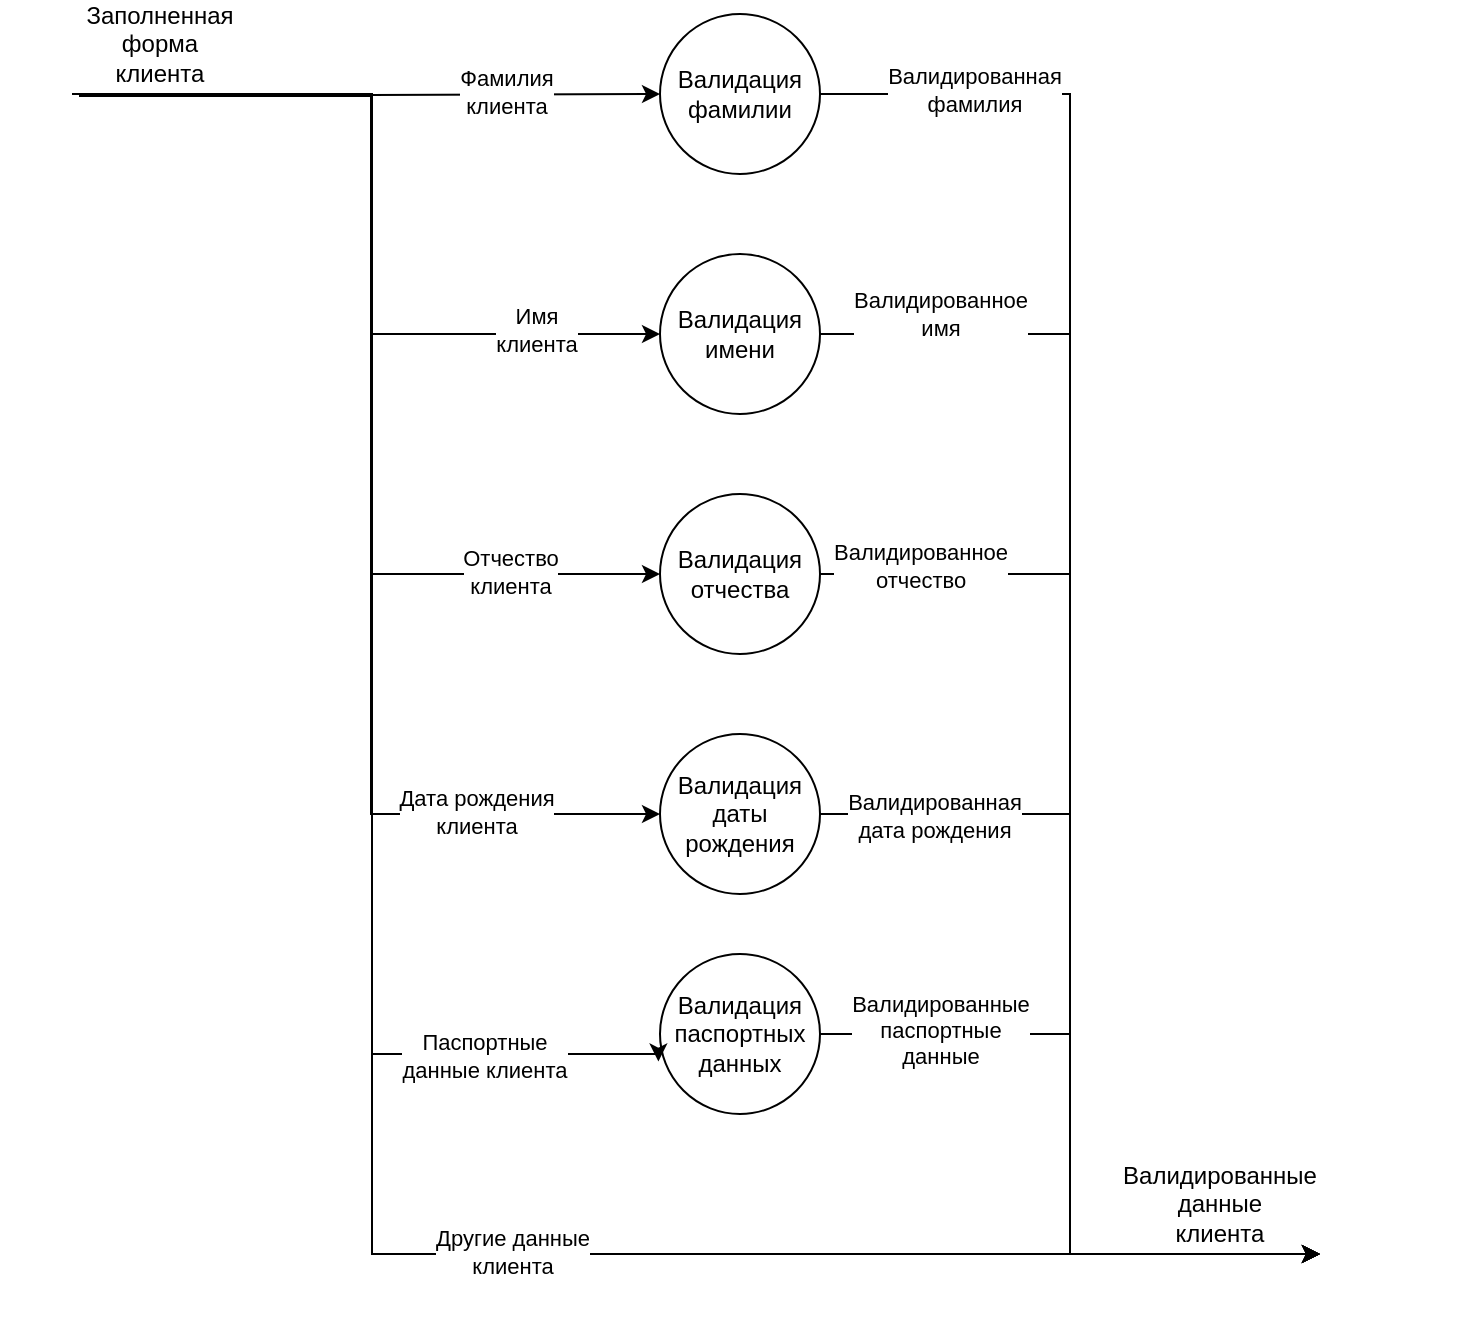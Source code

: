 <mxfile version="23.1.5" type="device">
  <diagram name="Page-1" id="b520641d-4fe3-3701-9064-5fc419738815">
    <mxGraphModel dx="925" dy="661" grid="1" gridSize="10" guides="1" tooltips="1" connect="1" arrows="1" fold="1" page="1" pageScale="1" pageWidth="1100" pageHeight="850" background="none" math="0" shadow="0">
      <root>
        <mxCell id="0" />
        <mxCell id="1" parent="0" />
        <mxCell id="UY2zkVMpI2LixMUomgGn-15" style="edgeStyle=orthogonalEdgeStyle;rounded=0;orthogonalLoop=1;jettySize=auto;html=1;exitX=1;exitY=0.5;exitDx=0;exitDy=0;entryX=0;entryY=0.5;entryDx=0;entryDy=0;" edge="1" parent="1" source="UY2zkVMpI2LixMUomgGn-1" target="UY2zkVMpI2LixMUomgGn-14">
          <mxGeometry relative="1" as="geometry" />
        </mxCell>
        <mxCell id="UY2zkVMpI2LixMUomgGn-29" value="Валидированная&lt;br&gt;фамилия" style="edgeLabel;html=1;align=center;verticalAlign=middle;resizable=0;points=[];" vertex="1" connectable="0" parent="UY2zkVMpI2LixMUomgGn-15">
          <mxGeometry x="-0.814" y="2" relative="1" as="geometry">
            <mxPoint as="offset" />
          </mxGeometry>
        </mxCell>
        <mxCell id="UY2zkVMpI2LixMUomgGn-1" value="Валидация&lt;br&gt;фамилии" style="ellipse;whiteSpace=wrap;html=1;aspect=fixed;" vertex="1" parent="1">
          <mxGeometry x="470" y="20" width="80" height="80" as="geometry" />
        </mxCell>
        <mxCell id="UY2zkVMpI2LixMUomgGn-16" style="edgeStyle=orthogonalEdgeStyle;rounded=0;orthogonalLoop=1;jettySize=auto;html=1;exitX=1;exitY=0.5;exitDx=0;exitDy=0;entryX=0;entryY=0.5;entryDx=0;entryDy=0;" edge="1" parent="1" source="UY2zkVMpI2LixMUomgGn-2" target="UY2zkVMpI2LixMUomgGn-14">
          <mxGeometry relative="1" as="geometry" />
        </mxCell>
        <mxCell id="UY2zkVMpI2LixMUomgGn-30" value="Валидированное&lt;br&gt;имя" style="edgeLabel;html=1;align=center;verticalAlign=middle;resizable=0;points=[];" vertex="1" connectable="0" parent="UY2zkVMpI2LixMUomgGn-16">
          <mxGeometry x="-0.91" y="-2" relative="1" as="geometry">
            <mxPoint x="28" y="-12" as="offset" />
          </mxGeometry>
        </mxCell>
        <mxCell id="UY2zkVMpI2LixMUomgGn-2" value="Валидация&lt;br&gt;имени" style="ellipse;whiteSpace=wrap;html=1;aspect=fixed;" vertex="1" parent="1">
          <mxGeometry x="470" y="140" width="80" height="80" as="geometry" />
        </mxCell>
        <mxCell id="UY2zkVMpI2LixMUomgGn-17" style="edgeStyle=orthogonalEdgeStyle;rounded=0;orthogonalLoop=1;jettySize=auto;html=1;exitX=1;exitY=0.5;exitDx=0;exitDy=0;entryX=0;entryY=0.5;entryDx=0;entryDy=0;" edge="1" parent="1" source="UY2zkVMpI2LixMUomgGn-3" target="UY2zkVMpI2LixMUomgGn-14">
          <mxGeometry relative="1" as="geometry" />
        </mxCell>
        <mxCell id="UY2zkVMpI2LixMUomgGn-31" value="Валидированное&lt;br&gt;отчество" style="edgeLabel;html=1;align=center;verticalAlign=middle;resizable=0;points=[];" vertex="1" connectable="0" parent="UY2zkVMpI2LixMUomgGn-17">
          <mxGeometry x="-0.83" y="4" relative="1" as="geometry">
            <mxPoint as="offset" />
          </mxGeometry>
        </mxCell>
        <mxCell id="UY2zkVMpI2LixMUomgGn-3" value="Валидация отчества" style="ellipse;whiteSpace=wrap;html=1;aspect=fixed;" vertex="1" parent="1">
          <mxGeometry x="470" y="260" width="80" height="80" as="geometry" />
        </mxCell>
        <mxCell id="UY2zkVMpI2LixMUomgGn-18" style="edgeStyle=orthogonalEdgeStyle;rounded=0;orthogonalLoop=1;jettySize=auto;html=1;exitX=1;exitY=0.5;exitDx=0;exitDy=0;entryX=0;entryY=0.5;entryDx=0;entryDy=0;" edge="1" parent="1" source="UY2zkVMpI2LixMUomgGn-4" target="UY2zkVMpI2LixMUomgGn-14">
          <mxGeometry relative="1" as="geometry" />
        </mxCell>
        <mxCell id="UY2zkVMpI2LixMUomgGn-32" value="Валидированная&lt;br&gt;дата рождения" style="edgeLabel;html=1;align=center;verticalAlign=middle;resizable=0;points=[];" vertex="1" connectable="0" parent="UY2zkVMpI2LixMUomgGn-18">
          <mxGeometry x="-0.757" y="-1" relative="1" as="geometry">
            <mxPoint as="offset" />
          </mxGeometry>
        </mxCell>
        <mxCell id="UY2zkVMpI2LixMUomgGn-4" value="Валидация даты рождения" style="ellipse;whiteSpace=wrap;html=1;aspect=fixed;" vertex="1" parent="1">
          <mxGeometry x="470" y="380" width="80" height="80" as="geometry" />
        </mxCell>
        <mxCell id="UY2zkVMpI2LixMUomgGn-19" style="edgeStyle=orthogonalEdgeStyle;rounded=0;orthogonalLoop=1;jettySize=auto;html=1;exitX=1;exitY=0.5;exitDx=0;exitDy=0;entryX=0;entryY=0.5;entryDx=0;entryDy=0;" edge="1" parent="1" source="UY2zkVMpI2LixMUomgGn-5" target="UY2zkVMpI2LixMUomgGn-14">
          <mxGeometry relative="1" as="geometry" />
        </mxCell>
        <mxCell id="UY2zkVMpI2LixMUomgGn-33" value="Валидированные&lt;br&gt;паспортные&lt;br&gt;данные" style="edgeLabel;html=1;align=center;verticalAlign=middle;resizable=0;points=[];" vertex="1" connectable="0" parent="UY2zkVMpI2LixMUomgGn-19">
          <mxGeometry x="-0.666" y="2" relative="1" as="geometry">
            <mxPoint as="offset" />
          </mxGeometry>
        </mxCell>
        <mxCell id="UY2zkVMpI2LixMUomgGn-5" value="Валидация паспортных данных" style="ellipse;whiteSpace=wrap;html=1;aspect=fixed;" vertex="1" parent="1">
          <mxGeometry x="470" y="490" width="80" height="80" as="geometry" />
        </mxCell>
        <mxCell id="UY2zkVMpI2LixMUomgGn-9" style="edgeStyle=orthogonalEdgeStyle;rounded=0;orthogonalLoop=1;jettySize=auto;html=1;exitX=1;exitY=0.5;exitDx=0;exitDy=0;entryX=0;entryY=0.5;entryDx=0;entryDy=0;" edge="1" parent="1" target="UY2zkVMpI2LixMUomgGn-1">
          <mxGeometry relative="1" as="geometry">
            <mxPoint x="180" y="60" as="sourcePoint" />
          </mxGeometry>
        </mxCell>
        <mxCell id="UY2zkVMpI2LixMUomgGn-21" value="Фамилия&lt;br&gt;клиента" style="edgeLabel;html=1;align=center;verticalAlign=middle;resizable=0;points=[];" vertex="1" connectable="0" parent="UY2zkVMpI2LixMUomgGn-9">
          <mxGeometry x="0.468" y="1" relative="1" as="geometry">
            <mxPoint as="offset" />
          </mxGeometry>
        </mxCell>
        <mxCell id="UY2zkVMpI2LixMUomgGn-10" style="edgeStyle=orthogonalEdgeStyle;rounded=0;orthogonalLoop=1;jettySize=auto;html=1;exitX=1;exitY=0.5;exitDx=0;exitDy=0;entryX=0;entryY=0.5;entryDx=0;entryDy=0;" edge="1" parent="1" target="UY2zkVMpI2LixMUomgGn-2">
          <mxGeometry relative="1" as="geometry">
            <mxPoint x="180" y="60" as="sourcePoint" />
          </mxGeometry>
        </mxCell>
        <mxCell id="UY2zkVMpI2LixMUomgGn-22" value="Имя&lt;br&gt;клиента" style="edgeLabel;html=1;align=center;verticalAlign=middle;resizable=0;points=[];" vertex="1" connectable="0" parent="UY2zkVMpI2LixMUomgGn-10">
          <mxGeometry x="0.696" y="2" relative="1" as="geometry">
            <mxPoint as="offset" />
          </mxGeometry>
        </mxCell>
        <mxCell id="UY2zkVMpI2LixMUomgGn-11" style="edgeStyle=orthogonalEdgeStyle;rounded=0;orthogonalLoop=1;jettySize=auto;html=1;exitX=1;exitY=0.5;exitDx=0;exitDy=0;entryX=0;entryY=0.5;entryDx=0;entryDy=0;" edge="1" parent="1" target="UY2zkVMpI2LixMUomgGn-3">
          <mxGeometry relative="1" as="geometry">
            <mxPoint x="180" y="60" as="sourcePoint" />
          </mxGeometry>
        </mxCell>
        <mxCell id="UY2zkVMpI2LixMUomgGn-23" value="Отчество&lt;br&gt;клиента" style="edgeLabel;html=1;align=center;verticalAlign=middle;resizable=0;points=[];" vertex="1" connectable="0" parent="UY2zkVMpI2LixMUomgGn-11">
          <mxGeometry x="0.716" y="1" relative="1" as="geometry">
            <mxPoint as="offset" />
          </mxGeometry>
        </mxCell>
        <mxCell id="UY2zkVMpI2LixMUomgGn-12" style="edgeStyle=orthogonalEdgeStyle;rounded=0;orthogonalLoop=1;jettySize=auto;html=1;exitX=1;exitY=0.5;exitDx=0;exitDy=0;entryX=0;entryY=0.5;entryDx=0;entryDy=0;" edge="1" parent="1" target="UY2zkVMpI2LixMUomgGn-4">
          <mxGeometry relative="1" as="geometry">
            <mxPoint x="180" y="60" as="sourcePoint" />
          </mxGeometry>
        </mxCell>
        <mxCell id="UY2zkVMpI2LixMUomgGn-24" value="Дата рождения&lt;br&gt;клиента" style="edgeLabel;html=1;align=center;verticalAlign=middle;resizable=0;points=[];" vertex="1" connectable="0" parent="UY2zkVMpI2LixMUomgGn-12">
          <mxGeometry x="0.716" y="1" relative="1" as="geometry">
            <mxPoint as="offset" />
          </mxGeometry>
        </mxCell>
        <mxCell id="UY2zkVMpI2LixMUomgGn-13" style="edgeStyle=orthogonalEdgeStyle;rounded=0;orthogonalLoop=1;jettySize=auto;html=1;exitX=1;exitY=0.5;exitDx=0;exitDy=0;entryX=-0.01;entryY=0.672;entryDx=0;entryDy=0;entryPerimeter=0;" edge="1" parent="1" target="UY2zkVMpI2LixMUomgGn-5">
          <mxGeometry relative="1" as="geometry">
            <mxPoint x="180" y="60" as="sourcePoint" />
            <Array as="points">
              <mxPoint x="180" y="61" />
              <mxPoint x="326" y="61" />
              <mxPoint x="326" y="540" />
              <mxPoint x="469" y="540" />
            </Array>
          </mxGeometry>
        </mxCell>
        <mxCell id="UY2zkVMpI2LixMUomgGn-25" value="Паспортные&lt;br&gt;данные клиента" style="edgeLabel;html=1;align=center;verticalAlign=middle;resizable=0;points=[];" vertex="1" connectable="0" parent="UY2zkVMpI2LixMUomgGn-13">
          <mxGeometry x="0.764" y="-1" relative="1" as="geometry">
            <mxPoint as="offset" />
          </mxGeometry>
        </mxCell>
        <mxCell id="UY2zkVMpI2LixMUomgGn-14" value="" style="ellipse;whiteSpace=wrap;html=1;aspect=fixed;strokeColor=none;fillColor=none;" vertex="1" parent="1">
          <mxGeometry x="800" y="600" width="80" height="80" as="geometry" />
        </mxCell>
        <mxCell id="UY2zkVMpI2LixMUomgGn-20" value="Заполненная форма клиента" style="text;html=1;align=center;verticalAlign=middle;whiteSpace=wrap;rounded=0;" vertex="1" parent="1">
          <mxGeometry x="190" y="20" width="60" height="30" as="geometry" />
        </mxCell>
        <mxCell id="UY2zkVMpI2LixMUomgGn-27" style="edgeStyle=orthogonalEdgeStyle;rounded=0;orthogonalLoop=1;jettySize=auto;html=1;exitX=1;exitY=0.5;exitDx=0;exitDy=0;exitPerimeter=0;" edge="1" parent="1">
          <mxGeometry relative="1" as="geometry">
            <mxPoint x="176" y="60" as="sourcePoint" />
            <mxPoint x="800" y="640" as="targetPoint" />
            <Array as="points">
              <mxPoint x="326" y="60" />
              <mxPoint x="326" y="640" />
            </Array>
          </mxGeometry>
        </mxCell>
        <mxCell id="UY2zkVMpI2LixMUomgGn-28" value="Другие данные&lt;br&gt;клиента" style="edgeLabel;html=1;align=center;verticalAlign=middle;resizable=0;points=[];" vertex="1" connectable="0" parent="UY2zkVMpI2LixMUomgGn-27">
          <mxGeometry x="0.329" y="1" relative="1" as="geometry">
            <mxPoint as="offset" />
          </mxGeometry>
        </mxCell>
        <mxCell id="UY2zkVMpI2LixMUomgGn-26" value="" style="strokeWidth=2;html=1;shape=mxgraph.flowchart.start_2;whiteSpace=wrap;fillColor=none;strokeColor=none;" vertex="1" parent="1">
          <mxGeometry x="140" y="40" width="40" height="40" as="geometry" />
        </mxCell>
        <mxCell id="UY2zkVMpI2LixMUomgGn-34" value="Валидированные&lt;br&gt;данные&lt;br&gt;клиента" style="text;html=1;align=center;verticalAlign=middle;whiteSpace=wrap;rounded=0;" vertex="1" parent="1">
          <mxGeometry x="720" y="600" width="60" height="30" as="geometry" />
        </mxCell>
      </root>
    </mxGraphModel>
  </diagram>
</mxfile>
